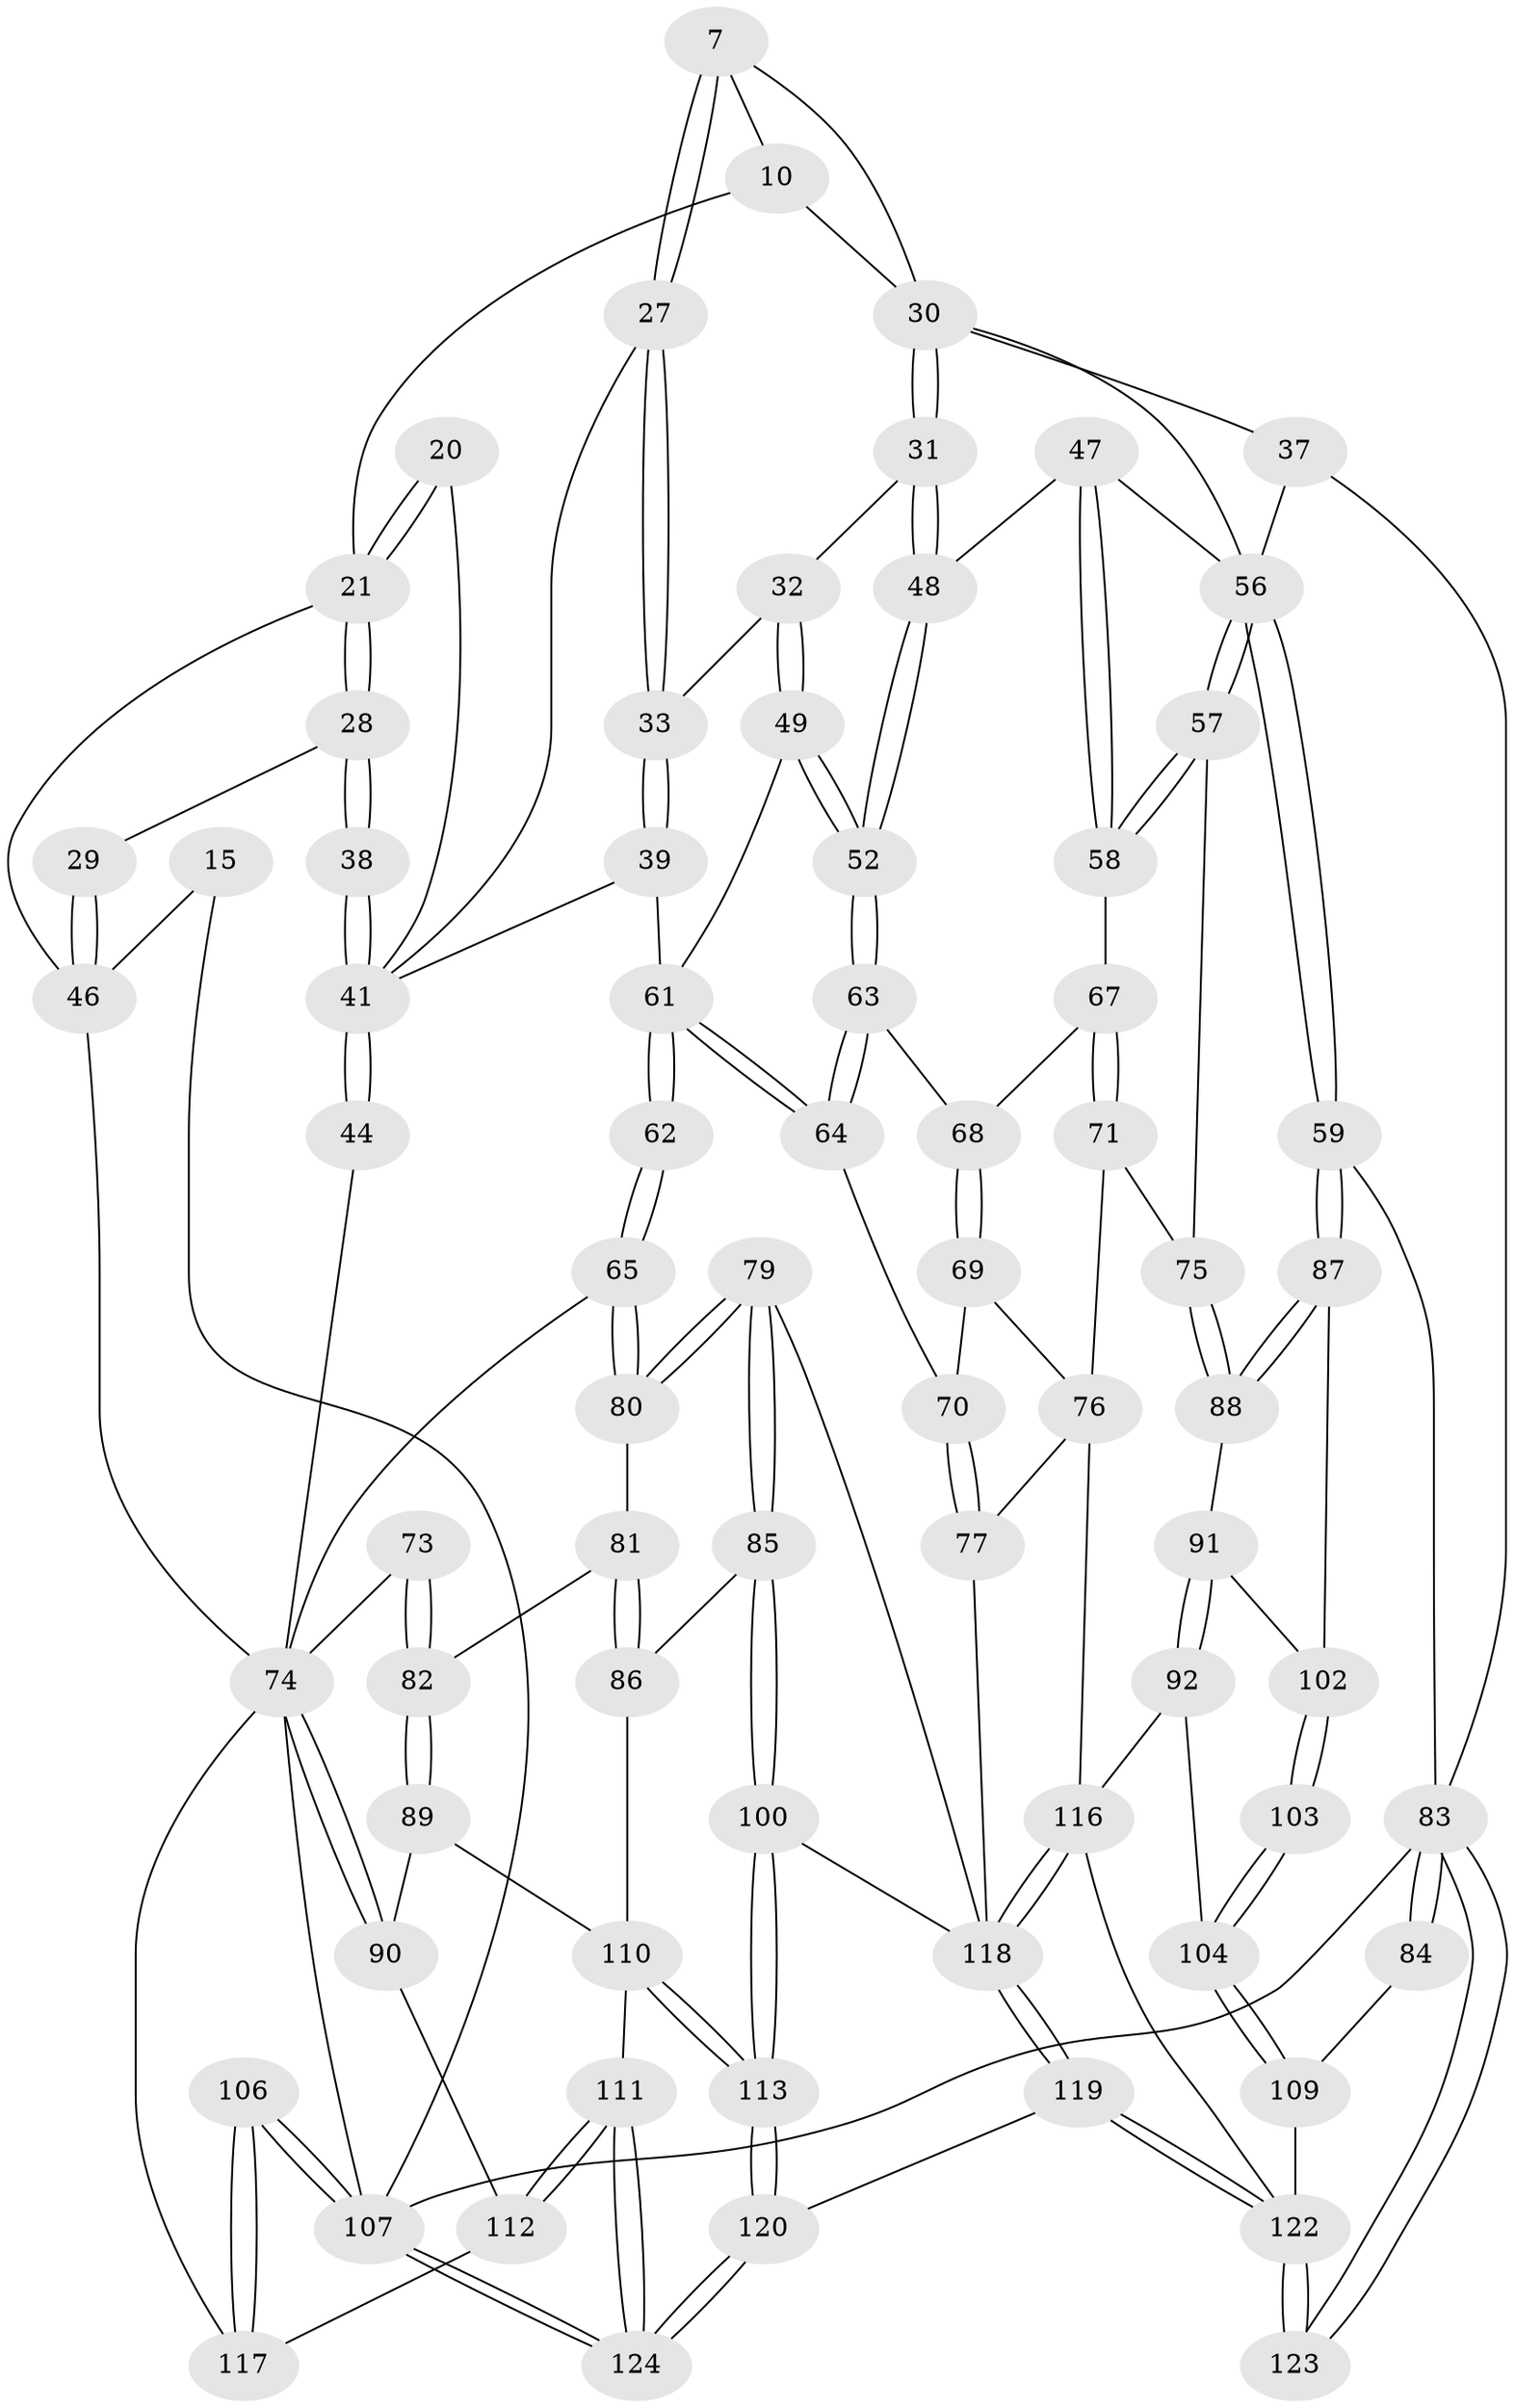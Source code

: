 // original degree distribution, {4: 0.21774193548387097, 5: 0.5403225806451613, 3: 0.024193548387096774, 6: 0.21774193548387097}
// Generated by graph-tools (version 1.1) at 2025/06/03/04/25 22:06:11]
// undirected, 74 vertices, 173 edges
graph export_dot {
graph [start="1"]
  node [color=gray90,style=filled];
  7 [pos="+0.5496671085307011+0.14659228787829798",super="+6+4"];
  10 [pos="+0.569500816891122+0",super="+5"];
  15 [pos="+0.22272132864067218+0"];
  20 [pos="+0.32385590480347964+0.1344766745845134"];
  21 [pos="+0.29361513523976523+0.17597667337584877",super="+16+9+19"];
  27 [pos="+0.5336922958259163+0.15711457217977348",super="+23"];
  28 [pos="+0.27883470367072205+0.22925956951391055"];
  29 [pos="+0.24121365521402527+0.23303139846012866"];
  30 [pos="+0.7206480860430645+0.19918407638155375",super="+22+11"];
  31 [pos="+0.7198114737738066+0.20076820528420433"];
  32 [pos="+0.5880374492916717+0.25063479173021364"];
  33 [pos="+0.5379918629107073+0.18264003246372504"];
  37 [pos="+0.9238360699123803+0.1975853920446001",super="+34+12"];
  38 [pos="+0.29890281150518744+0.2555988209584171"];
  39 [pos="+0.444416704853204+0.3110135422971612"];
  41 [pos="+0.3160320011583451+0.28673460352920066",super="+25+26+40"];
  44 [pos="+0.3552709693853346+0.36305125233276986"];
  46 [pos="+0+0.31730784020390607",super="+18+17"];
  47 [pos="+0.8067721247118034+0.35261617811116086"];
  48 [pos="+0.7128501542457583+0.3343604523103223"];
  49 [pos="+0.5746383800034024+0.3196957344293953"];
  52 [pos="+0.6810440724551715+0.36408903861770675"];
  56 [pos="+1+0.4815130855021848",super="+42+43+35"];
  57 [pos="+0.928420109397722+0.48231686749490615"];
  58 [pos="+0.872099295378453+0.4471486962759669"];
  59 [pos="+1+0.485199039826631"];
  61 [pos="+0.544274906211163+0.4953176412891119",super="+50+51"];
  62 [pos="+0.5355144153543216+0.5000932952393196"];
  63 [pos="+0.6782428366641934+0.4145764055482012"];
  64 [pos="+0.5450135572647067+0.4952558513778612"];
  65 [pos="+0.5314183039341718+0.5028686143690234"];
  67 [pos="+0.7237581001935428+0.45514793920801294"];
  68 [pos="+0.6982040342493822+0.438949280574564"];
  69 [pos="+0.6778680561824539+0.49846973180224124"];
  70 [pos="+0.6333527191564596+0.5410324882835581"];
  71 [pos="+0.7479081909763821+0.5836006186352692"];
  73 [pos="+0.33165063658431115+0.5296209841380128"];
  74 [pos="+0.10376995760271775+0.5069729154809298",super="+66"];
  75 [pos="+0.8127554608778059+0.5726525193899544"];
  76 [pos="+0.7240986998182101+0.6008229857994715",super="+72"];
  77 [pos="+0.6809252506545974+0.5946121403228491"];
  79 [pos="+0.5906440227736718+0.6468757329634496"];
  80 [pos="+0.5233841650166754+0.5329084216132285"];
  81 [pos="+0.4780455068140106+0.5797417396748838"];
  82 [pos="+0.3537421916600266+0.62197624380484"];
  83 [pos="+1+1",super="+13+60"];
  84 [pos="+1+0.754175300671936"];
  85 [pos="+0.5371714604926007+0.7244637192006113"];
  86 [pos="+0.5132272298522318+0.711035867292377"];
  87 [pos="+1+0.545507138941992"];
  88 [pos="+0.8437003931151115+0.6742991104163756"];
  89 [pos="+0.3364385454027168+0.6710498901515506"];
  90 [pos="+0.2067522825949623+0.6509573611359667"];
  91 [pos="+0.8425661026385047+0.6815390249922731"];
  92 [pos="+0.8042285677394756+0.736213357782499"];
  100 [pos="+0.5529763042971271+0.7699707996385631"];
  102 [pos="+0.8939977890140076+0.6966978669496414",super="+101"];
  103 [pos="+0.9104002768859949+0.7445666138836742"];
  104 [pos="+0.9068448221533258+0.764579253880123"];
  106 [pos="+0+1"];
  107 [pos="+0+1",super="+14"];
  109 [pos="+0.9406491188271466+0.8105704262081125",super="+108"];
  110 [pos="+0.33520724807163754+0.7884977057445951",super="+105"];
  111 [pos="+0.20727905508590289+0.8444515943778117"];
  112 [pos="+0.18901160347652685+0.8317027422761097",super="+96"];
  113 [pos="+0.4653520215356761+0.9308515897474784"];
  116 [pos="+0.7919374157873783+0.8436858751867667",super="+93+94"];
  117 [pos="+0.04377266439978195+0.8759909192551019",super="+97+98"];
  118 [pos="+0.667709664385555+0.8915548355119378",super="+99+95+78"];
  119 [pos="+0.5602577730953614+1"];
  120 [pos="+0.4960086498549516+1"];
  122 [pos="+0.837595291845158+1",super="+115+114+121"];
  123 [pos="+0.8380426221855375+1"];
  124 [pos="+0.1978584397938001+1"];
  7 -- 27 [weight=2];
  7 -- 27;
  7 -- 10 [weight=2];
  7 -- 30;
  10 -- 21 [weight=2];
  10 -- 30;
  15 -- 107;
  15 -- 46;
  20 -- 21 [weight=2];
  20 -- 21;
  20 -- 41;
  21 -- 28;
  21 -- 28;
  21 -- 46;
  27 -- 33;
  27 -- 33;
  27 -- 41;
  28 -- 29;
  28 -- 38;
  28 -- 38;
  29 -- 46 [weight=2];
  29 -- 46;
  30 -- 31;
  30 -- 31;
  30 -- 56;
  30 -- 37;
  31 -- 32;
  31 -- 48;
  31 -- 48;
  32 -- 33;
  32 -- 49;
  32 -- 49;
  33 -- 39;
  33 -- 39;
  37 -- 56 [weight=2];
  37 -- 83 [weight=2];
  38 -- 41 [weight=2];
  38 -- 41;
  39 -- 41;
  39 -- 61;
  41 -- 44 [weight=2];
  41 -- 44;
  44 -- 74;
  46 -- 74;
  47 -- 48;
  47 -- 58;
  47 -- 58;
  47 -- 56;
  48 -- 52;
  48 -- 52;
  49 -- 52;
  49 -- 52;
  49 -- 61;
  52 -- 63;
  52 -- 63;
  56 -- 57;
  56 -- 57;
  56 -- 59;
  56 -- 59;
  57 -- 58;
  57 -- 58;
  57 -- 75;
  58 -- 67;
  59 -- 87;
  59 -- 87;
  59 -- 83;
  61 -- 62 [weight=2];
  61 -- 62;
  61 -- 64;
  61 -- 64;
  62 -- 65;
  62 -- 65;
  63 -- 64;
  63 -- 64;
  63 -- 68;
  64 -- 70;
  65 -- 80;
  65 -- 80;
  65 -- 74;
  67 -- 68;
  67 -- 71;
  67 -- 71;
  68 -- 69;
  68 -- 69;
  69 -- 70;
  69 -- 76;
  70 -- 77;
  70 -- 77;
  71 -- 75;
  71 -- 76;
  73 -- 74 [weight=2];
  73 -- 82;
  73 -- 82;
  74 -- 90;
  74 -- 90;
  74 -- 107;
  74 -- 117;
  75 -- 88;
  75 -- 88;
  76 -- 77;
  76 -- 116;
  77 -- 118;
  79 -- 80;
  79 -- 80;
  79 -- 85;
  79 -- 85;
  79 -- 118;
  80 -- 81;
  81 -- 82;
  81 -- 86;
  81 -- 86;
  82 -- 89;
  82 -- 89;
  83 -- 84 [weight=2];
  83 -- 84;
  83 -- 123;
  83 -- 123;
  83 -- 107 [weight=2];
  84 -- 109;
  85 -- 86;
  85 -- 100;
  85 -- 100;
  86 -- 110;
  87 -- 88;
  87 -- 88;
  87 -- 102;
  88 -- 91;
  89 -- 90;
  89 -- 110;
  90 -- 112;
  91 -- 92;
  91 -- 92;
  91 -- 102;
  92 -- 104;
  92 -- 116;
  100 -- 113;
  100 -- 113;
  100 -- 118;
  102 -- 103 [weight=2];
  102 -- 103;
  103 -- 104;
  103 -- 104;
  104 -- 109;
  104 -- 109;
  106 -- 107;
  106 -- 107;
  106 -- 117 [weight=2];
  106 -- 117;
  107 -- 124;
  107 -- 124;
  109 -- 122 [weight=2];
  110 -- 111;
  110 -- 113;
  110 -- 113;
  111 -- 112;
  111 -- 112;
  111 -- 124;
  111 -- 124;
  112 -- 117 [weight=2];
  113 -- 120;
  113 -- 120;
  116 -- 118 [weight=2];
  116 -- 118;
  116 -- 122;
  118 -- 119;
  118 -- 119;
  119 -- 120;
  119 -- 122;
  119 -- 122;
  120 -- 124;
  120 -- 124;
  122 -- 123 [weight=2];
  122 -- 123;
}
